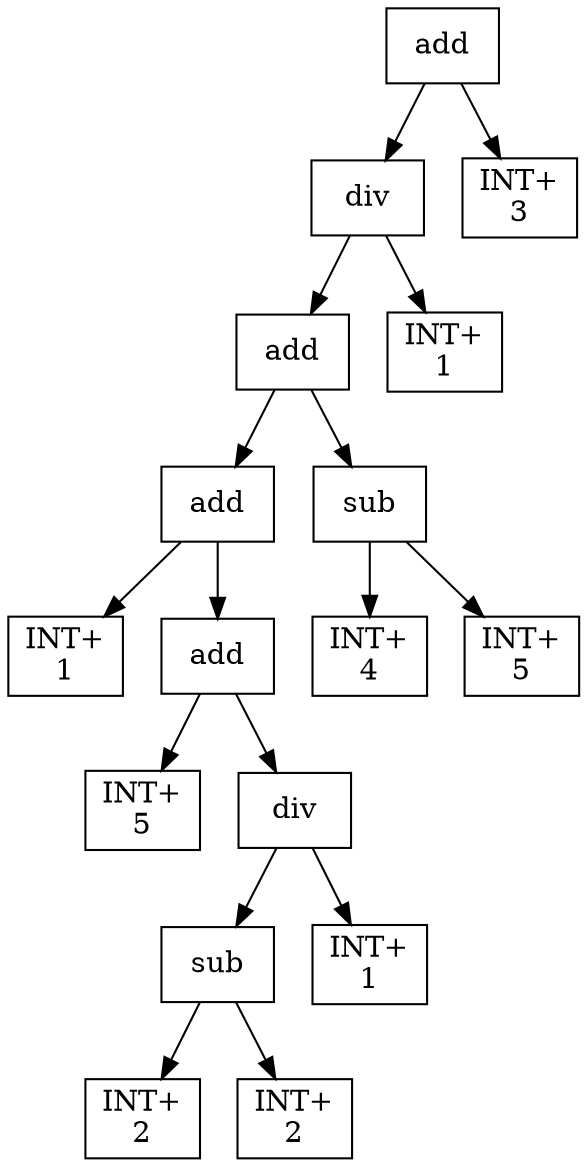digraph expr {
  node [shape=box];
  n1 [label="add"];
  n2 [label="div"];
  n3 [label="add"];
  n4 [label="add"];
  n5 [label="INT+\n1"];
  n6 [label="add"];
  n7 [label="INT+\n5"];
  n8 [label="div"];
  n9 [label="sub"];
  n10 [label="INT+\n2"];
  n11 [label="INT+\n2"];
  n9 -> n10;
  n9 -> n11;
  n12 [label="INT+\n1"];
  n8 -> n9;
  n8 -> n12;
  n6 -> n7;
  n6 -> n8;
  n4 -> n5;
  n4 -> n6;
  n13 [label="sub"];
  n14 [label="INT+\n4"];
  n15 [label="INT+\n5"];
  n13 -> n14;
  n13 -> n15;
  n3 -> n4;
  n3 -> n13;
  n16 [label="INT+\n1"];
  n2 -> n3;
  n2 -> n16;
  n17 [label="INT+\n3"];
  n1 -> n2;
  n1 -> n17;
}